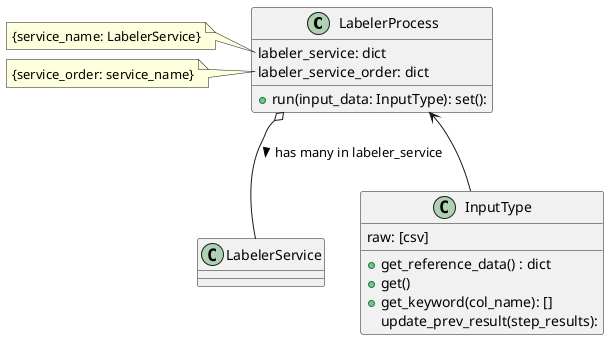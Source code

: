 


@startuml
LabelerProcess o-- LabelerService : has many in labeler_service >
LabelerProcess <-- InputType

note left of LabelerProcess::labeler_service
  {service_name: LabelerService}
end note
note left of LabelerProcess::labeler_service_order
  {service_order: service_name}
end note


class LabelerProcess{
labeler_service: dict
labeler_service_order: dict

+ run(input_data: InputType): set():
}


class InputType{
raw: [csv]

+get_reference_data() : dict
+get()
+get_keyword(col_name): []
update_prev_result(step_results):
}


@enduml